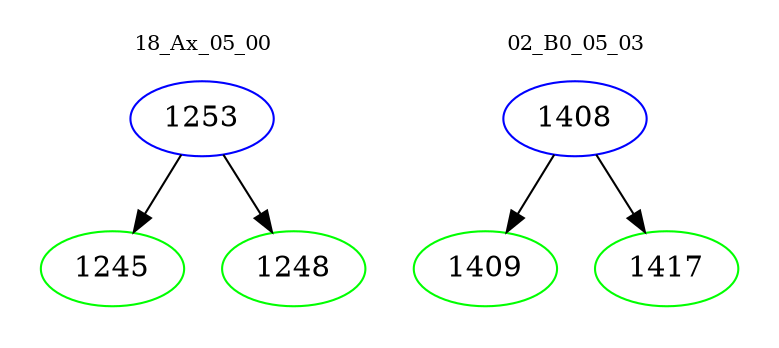digraph{
subgraph cluster_0 {
color = white
label = "18_Ax_05_00";
fontsize=10;
T0_1253 [label="1253", color="blue"]
T0_1253 -> T0_1245 [color="black"]
T0_1245 [label="1245", color="green"]
T0_1253 -> T0_1248 [color="black"]
T0_1248 [label="1248", color="green"]
}
subgraph cluster_1 {
color = white
label = "02_B0_05_03";
fontsize=10;
T1_1408 [label="1408", color="blue"]
T1_1408 -> T1_1409 [color="black"]
T1_1409 [label="1409", color="green"]
T1_1408 -> T1_1417 [color="black"]
T1_1417 [label="1417", color="green"]
}
}
